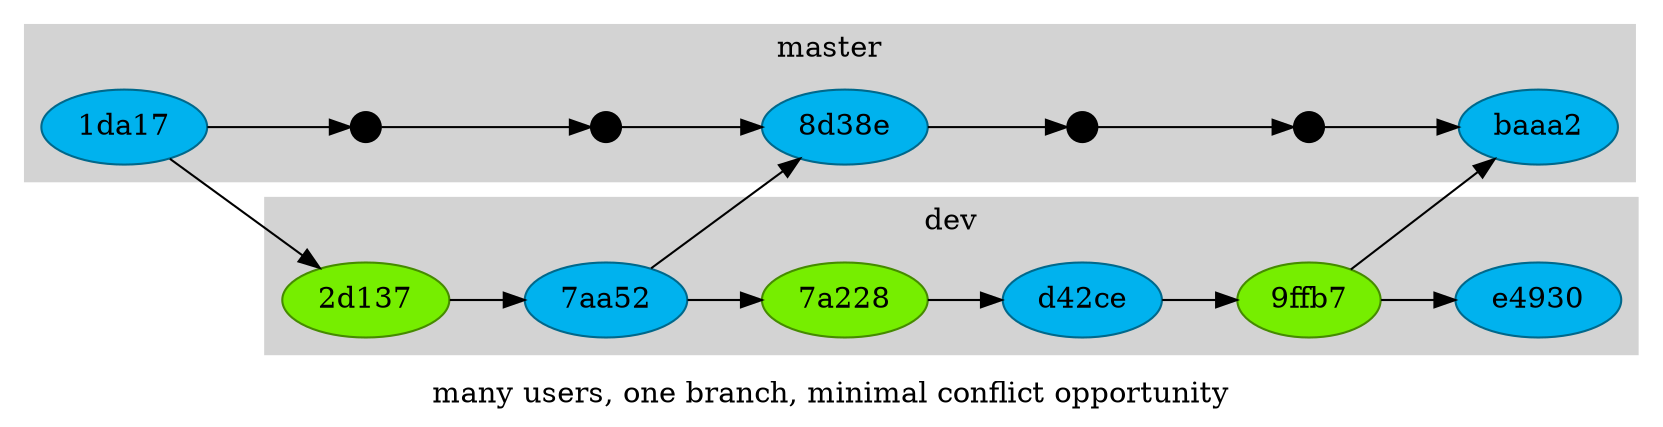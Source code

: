 digraph git {
	rankdir=LR
	label="many users, one branch, minimal conflict opportunity"
	node [style=filled, color=deepskyblue4, fillcolor=deepskyblue2]

	subgraph cluster_master {
		label = "master"
		style=filled
		color=lightgrey

		m0 -> m1 -> m2 -> m3 -> m4 -> m5 -> m6
		m0 [label="1da17"]
		m1 [shape=point, color=black, fillcolor=black, height=.2, width=.2]
		m2 [shape=point, color=black, fillcolor=black, height=.2, width=.2]
		m3 [label="8d38e"]
		m4 [shape=point, color=black, fillcolor=black, height=.2, width=.2]
		m5 [shape=point, color=black, fillcolor=black, height=.2, width=.2]
		m6 [label="baaa2"]
	}
	subgraph cluster_0 {
		label="dev"
		style=filled
		color=lightgrey

		m0 -> a0 -> a1 -> a2 -> a3 -> a4 -> a5
		a0 [label="2d137", color=chartreuse4, fillcolor=chartreuse2]
		a1 [label="7aa52"]
		a2 [label="7a228", color=chartreuse4, fillcolor=chartreuse2]
		a3 [label="d42ce"]
		a4 [label="9ffb7", color=chartreuse4, fillcolor=chartreuse2]
		a5 [label="e4930"]
    a1 -> m3
    a4 -> m6
	}
}
